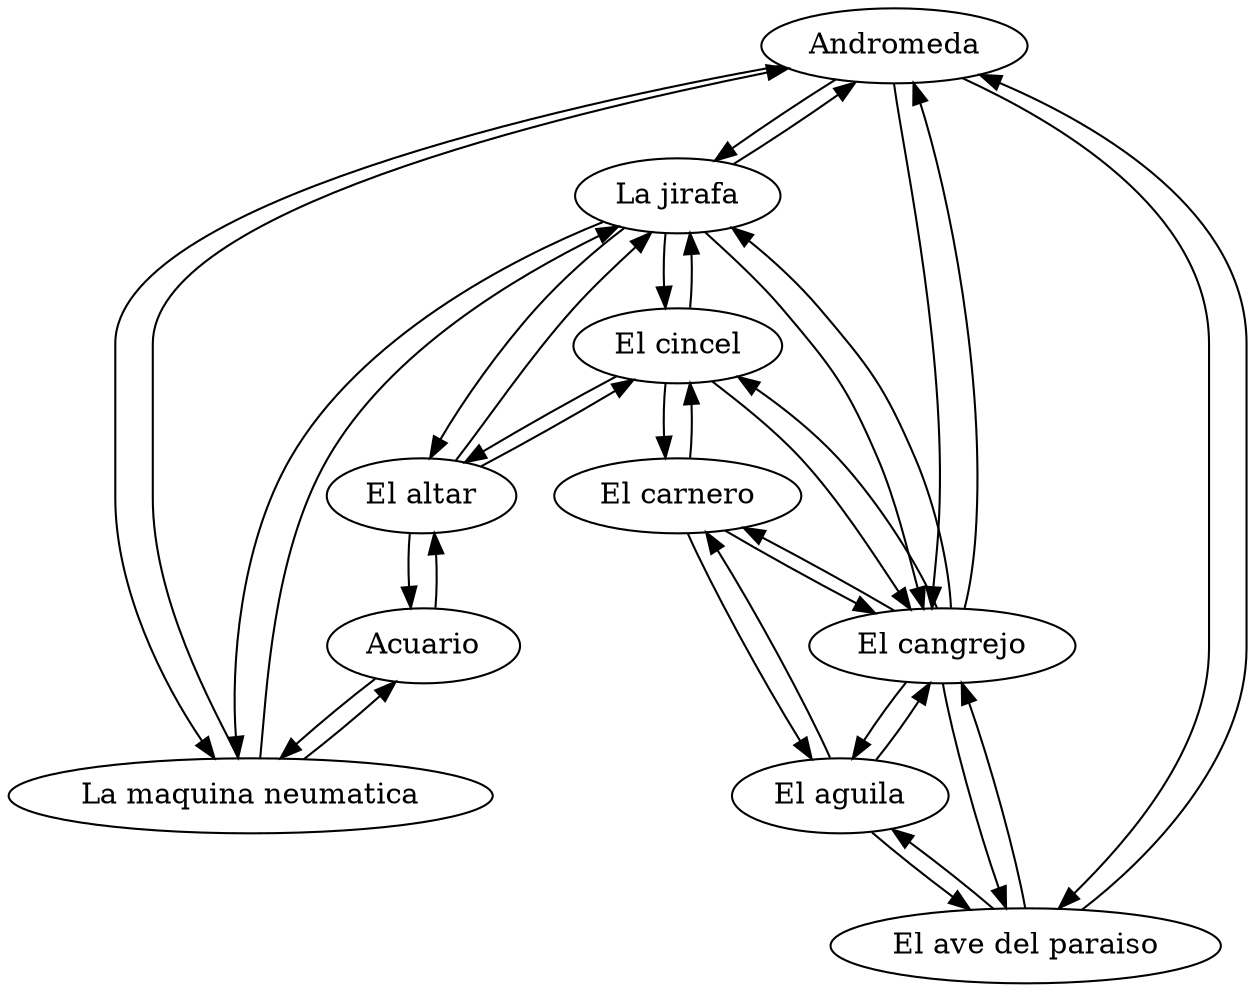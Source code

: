 digraph G{
node0[label="Andromeda"]
node0->node5
node5[label="La jirafa"]
node0->node1
node1[label="La maquina neumatica"]
node0->node2
node2[label="El ave del paraiso"]
node0->node6
node6[label="El cangrejo"]
node1->node0
node1->node5
node1->node3
node3[label="Acuario"]
node2->node0
node2->node4
node4[label="El aguila"]
node2->node6
node3->node1
node3->node7
node7[label="El altar"]
node4->node2
node4->node8
node8[label="El carnero"]
node4->node6
node5->node0
node5->node1
node5->node6
node5->node9
node9[label="El cincel"]
node5->node7
node6->node0
node6->node5
node6->node2
node6->node9
node6->node4
node6->node8
node7->node3
node7->node5
node7->node9
node8->node4
node8->node6
node8->node9
node9->node5
node9->node6
node9->node7
node9->node8
}
